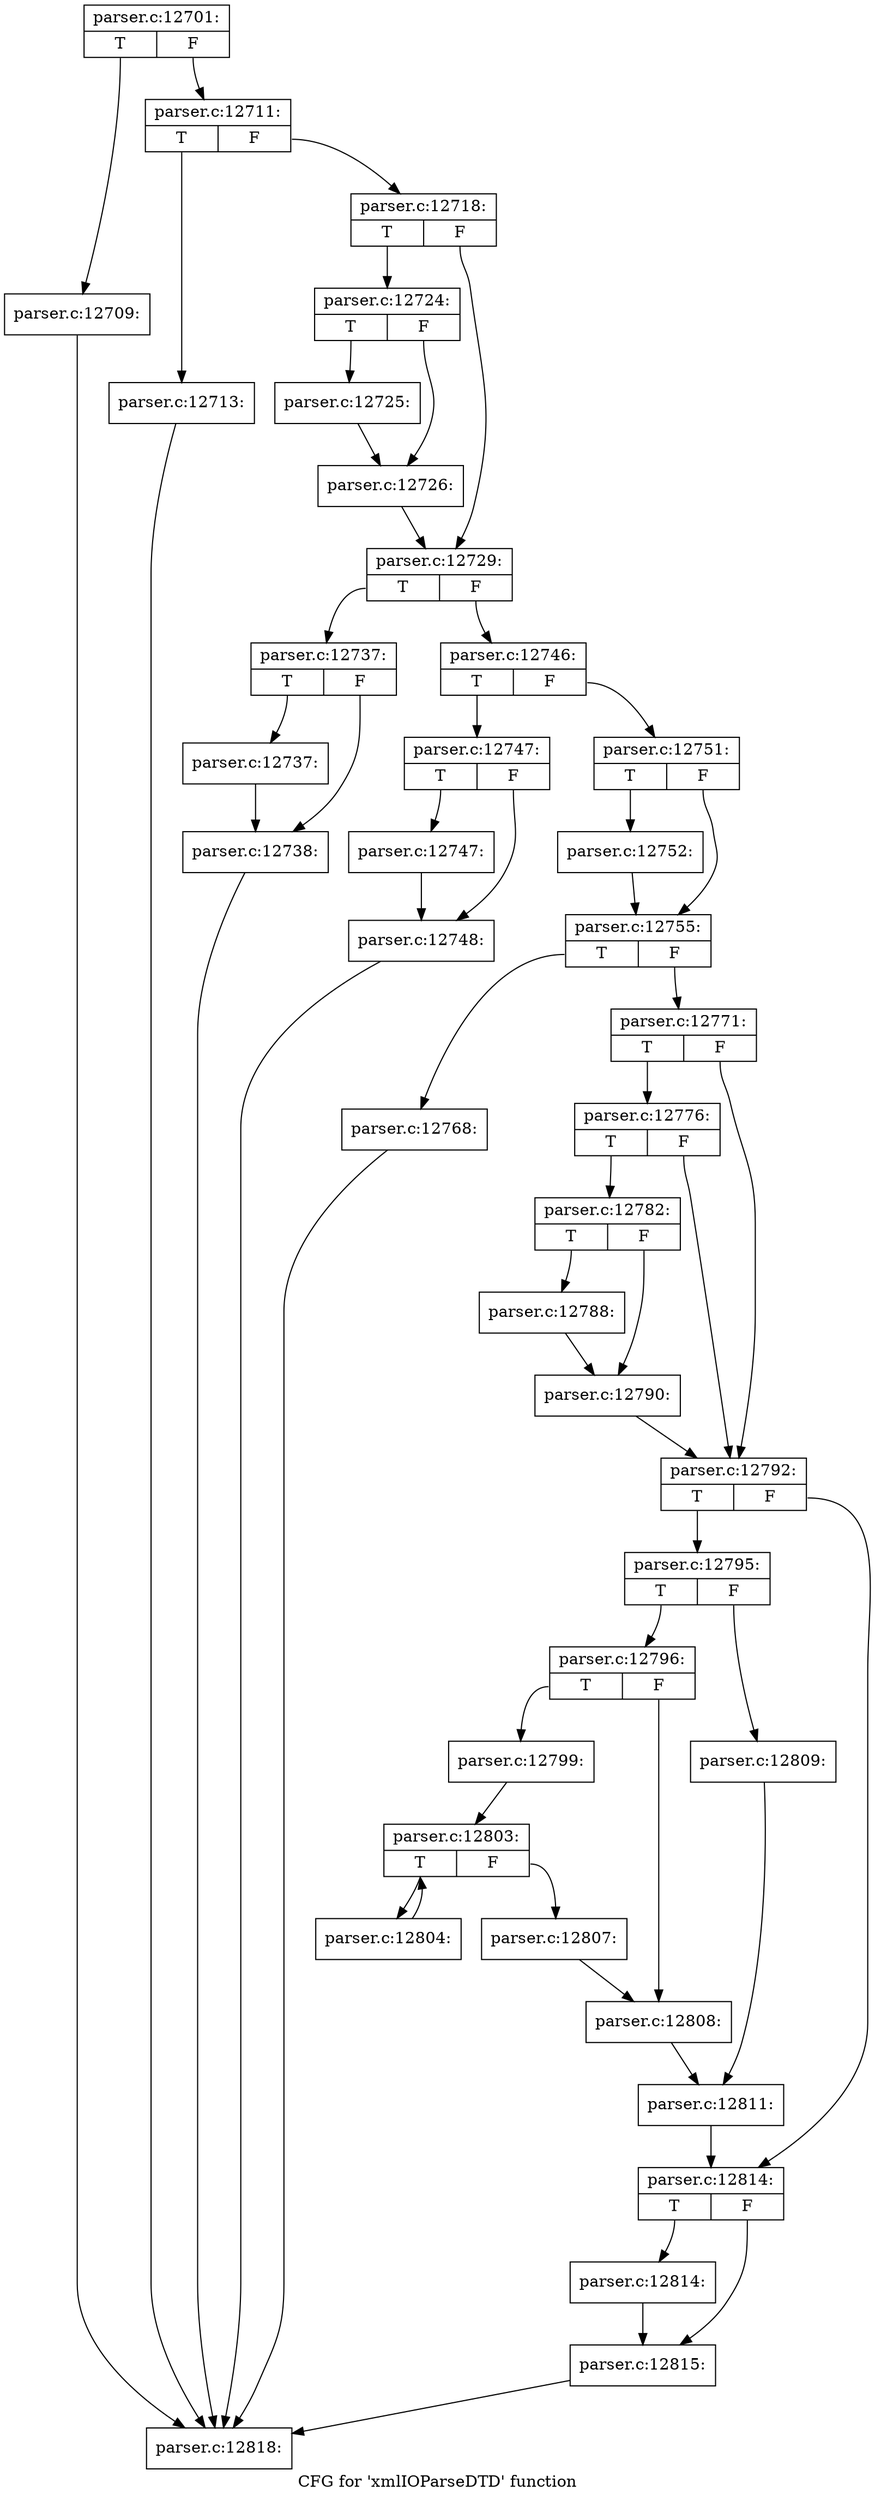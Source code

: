 digraph "CFG for 'xmlIOParseDTD' function" {
	label="CFG for 'xmlIOParseDTD' function";

	Node0x44edbe0 [shape=record,label="{parser.c:12701:|{<s0>T|<s1>F}}"];
	Node0x44edbe0:s0 -> Node0x4931d00;
	Node0x44edbe0:s1 -> Node0x4931d50;
	Node0x4931d00 [shape=record,label="{parser.c:12709:}"];
	Node0x4931d00 -> Node0x44f0b80;
	Node0x4931d50 [shape=record,label="{parser.c:12711:|{<s0>T|<s1>F}}"];
	Node0x4931d50:s0 -> Node0x4932330;
	Node0x4931d50:s1 -> Node0x4932380;
	Node0x4932330 [shape=record,label="{parser.c:12713:}"];
	Node0x4932330 -> Node0x44f0b80;
	Node0x4932380 [shape=record,label="{parser.c:12718:|{<s0>T|<s1>F}}"];
	Node0x4932380:s0 -> Node0x4932d90;
	Node0x4932380:s1 -> Node0x4932de0;
	Node0x4932d90 [shape=record,label="{parser.c:12724:|{<s0>T|<s1>F}}"];
	Node0x4932d90:s0 -> Node0x49331a0;
	Node0x4932d90:s1 -> Node0x49331f0;
	Node0x49331a0 [shape=record,label="{parser.c:12725:}"];
	Node0x49331a0 -> Node0x49331f0;
	Node0x49331f0 [shape=record,label="{parser.c:12726:}"];
	Node0x49331f0 -> Node0x4932de0;
	Node0x4932de0 [shape=record,label="{parser.c:12729:|{<s0>T|<s1>F}}"];
	Node0x4932de0:s0 -> Node0x4934480;
	Node0x4932de0:s1 -> Node0x49344d0;
	Node0x4934480 [shape=record,label="{parser.c:12737:|{<s0>T|<s1>F}}"];
	Node0x4934480:s0 -> Node0x4934890;
	Node0x4934480:s1 -> Node0x49348e0;
	Node0x4934890 [shape=record,label="{parser.c:12737:}"];
	Node0x4934890 -> Node0x49348e0;
	Node0x49348e0 [shape=record,label="{parser.c:12738:}"];
	Node0x49348e0 -> Node0x44f0b80;
	Node0x49344d0 [shape=record,label="{parser.c:12746:|{<s0>T|<s1>F}}"];
	Node0x49344d0:s0 -> Node0x49352b0;
	Node0x49344d0:s1 -> Node0x4935300;
	Node0x49352b0 [shape=record,label="{parser.c:12747:|{<s0>T|<s1>F}}"];
	Node0x49352b0:s0 -> Node0x4935820;
	Node0x49352b0:s1 -> Node0x4935870;
	Node0x4935820 [shape=record,label="{parser.c:12747:}"];
	Node0x4935820 -> Node0x4935870;
	Node0x4935870 [shape=record,label="{parser.c:12748:}"];
	Node0x4935870 -> Node0x44f0b80;
	Node0x4935300 [shape=record,label="{parser.c:12751:|{<s0>T|<s1>F}}"];
	Node0x4935300:s0 -> Node0x49360f0;
	Node0x4935300:s1 -> Node0x4936140;
	Node0x49360f0 [shape=record,label="{parser.c:12752:}"];
	Node0x49360f0 -> Node0x4936140;
	Node0x4936140 [shape=record,label="{parser.c:12755:|{<s0>T|<s1>F}}"];
	Node0x4936140:s0 -> Node0x4937ff0;
	Node0x4936140:s1 -> Node0x4938040;
	Node0x4937ff0 [shape=record,label="{parser.c:12768:}"];
	Node0x4937ff0 -> Node0x44f0b80;
	Node0x4938040 [shape=record,label="{parser.c:12771:|{<s0>T|<s1>F}}"];
	Node0x4938040:s0 -> Node0x49394d0;
	Node0x4938040:s1 -> Node0x4939480;
	Node0x49394d0 [shape=record,label="{parser.c:12776:|{<s0>T|<s1>F}}"];
	Node0x49394d0:s0 -> Node0x4939430;
	Node0x49394d0:s1 -> Node0x4939480;
	Node0x4939430 [shape=record,label="{parser.c:12782:|{<s0>T|<s1>F}}"];
	Node0x4939430:s0 -> Node0x493b830;
	Node0x4939430:s1 -> Node0x493b880;
	Node0x493b830 [shape=record,label="{parser.c:12788:}"];
	Node0x493b830 -> Node0x493b880;
	Node0x493b880 [shape=record,label="{parser.c:12790:}"];
	Node0x493b880 -> Node0x4939480;
	Node0x4939480 [shape=record,label="{parser.c:12792:|{<s0>T|<s1>F}}"];
	Node0x4939480:s0 -> Node0x493c220;
	Node0x4939480:s1 -> Node0x493c270;
	Node0x493c220 [shape=record,label="{parser.c:12795:|{<s0>T|<s1>F}}"];
	Node0x493c220:s0 -> Node0x493c760;
	Node0x493c220:s1 -> Node0x493c800;
	Node0x493c760 [shape=record,label="{parser.c:12796:|{<s0>T|<s1>F}}"];
	Node0x493c760:s0 -> Node0x493d310;
	Node0x493c760:s1 -> Node0x493d360;
	Node0x493d310 [shape=record,label="{parser.c:12799:}"];
	Node0x493d310 -> Node0x493dd90;
	Node0x493dd90 [shape=record,label="{parser.c:12803:|{<s0>T|<s1>F}}"];
	Node0x493dd90:s0 -> Node0x493e1f0;
	Node0x493dd90:s1 -> Node0x493dfb0;
	Node0x493e1f0 [shape=record,label="{parser.c:12804:}"];
	Node0x493e1f0 -> Node0x493dd90;
	Node0x493dfb0 [shape=record,label="{parser.c:12807:}"];
	Node0x493dfb0 -> Node0x493d360;
	Node0x493d360 [shape=record,label="{parser.c:12808:}"];
	Node0x493d360 -> Node0x493c7b0;
	Node0x493c800 [shape=record,label="{parser.c:12809:}"];
	Node0x493c800 -> Node0x493c7b0;
	Node0x493c7b0 [shape=record,label="{parser.c:12811:}"];
	Node0x493c7b0 -> Node0x493c270;
	Node0x493c270 [shape=record,label="{parser.c:12814:|{<s0>T|<s1>F}}"];
	Node0x493c270:s0 -> Node0x493f210;
	Node0x493c270:s1 -> Node0x493f260;
	Node0x493f210 [shape=record,label="{parser.c:12814:}"];
	Node0x493f210 -> Node0x493f260;
	Node0x493f260 [shape=record,label="{parser.c:12815:}"];
	Node0x493f260 -> Node0x44f0b80;
	Node0x44f0b80 [shape=record,label="{parser.c:12818:}"];
}
